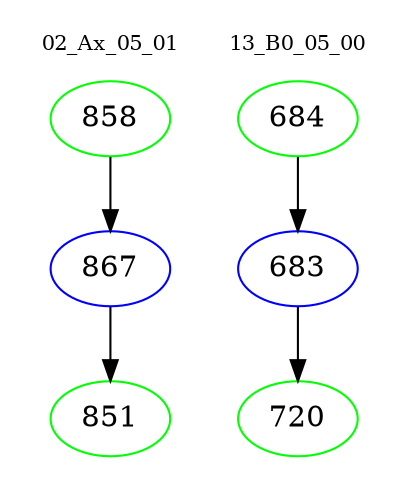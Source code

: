 digraph{
subgraph cluster_0 {
color = white
label = "02_Ax_05_01";
fontsize=10;
T0_858 [label="858", color="green"]
T0_858 -> T0_867 [color="black"]
T0_867 [label="867", color="blue"]
T0_867 -> T0_851 [color="black"]
T0_851 [label="851", color="green"]
}
subgraph cluster_1 {
color = white
label = "13_B0_05_00";
fontsize=10;
T1_684 [label="684", color="green"]
T1_684 -> T1_683 [color="black"]
T1_683 [label="683", color="blue"]
T1_683 -> T1_720 [color="black"]
T1_720 [label="720", color="green"]
}
}
